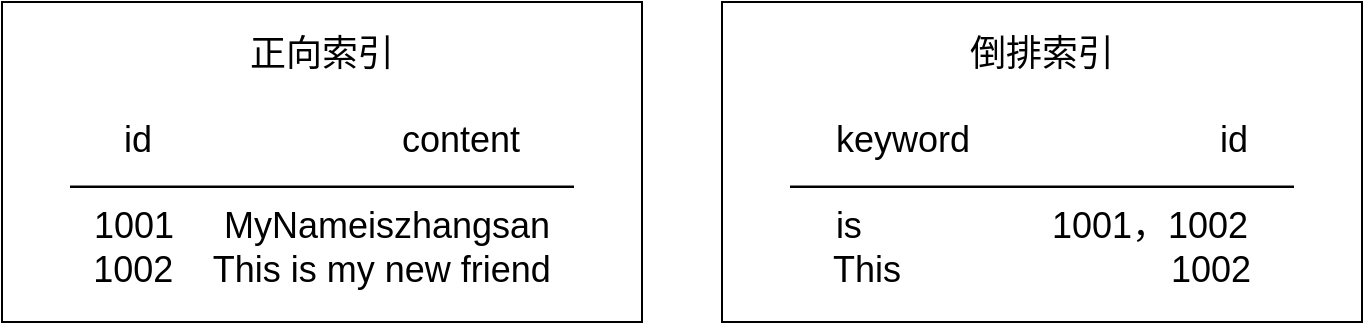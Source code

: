<mxfile version="21.0.6" type="github">
  <diagram name="第 1 页" id="ggSKdPNxCzflKMj0kCY3">
    <mxGraphModel dx="1034" dy="478" grid="1" gridSize="10" guides="1" tooltips="1" connect="1" arrows="1" fold="1" page="1" pageScale="1" pageWidth="827" pageHeight="1169" math="0" shadow="0">
      <root>
        <mxCell id="0" />
        <mxCell id="1" parent="0" />
        <mxCell id="hXpxBxxBCcp-H2kzStaJ-1" value="&lt;font style=&quot;font-size: 18px;&quot;&gt;正向索引&lt;br&gt;&lt;br&gt;id&amp;nbsp; &amp;nbsp; &amp;nbsp; &amp;nbsp; &amp;nbsp; &amp;nbsp; &amp;nbsp; &amp;nbsp; &amp;nbsp; &amp;nbsp; &amp;nbsp; &amp;nbsp; &amp;nbsp;content&lt;br&gt;——————————————&lt;br&gt;1001&amp;nbsp; &amp;nbsp; &amp;nbsp;MyNameiszhangsan&lt;br&gt;1002&amp;nbsp; &amp;nbsp; This is my new friend&lt;br&gt;&lt;/font&gt;" style="text;html=1;strokeColor=#000000;fillColor=none;align=center;verticalAlign=middle;whiteSpace=wrap;rounded=0;" vertex="1" parent="1">
          <mxGeometry x="40" y="110" width="320" height="160" as="geometry" />
        </mxCell>
        <mxCell id="hXpxBxxBCcp-H2kzStaJ-2" value="&lt;font style=&quot;font-size: 18px;&quot;&gt;倒排索引&lt;br&gt;&lt;br&gt;keyword&amp;nbsp; &amp;nbsp; &amp;nbsp; &amp;nbsp; &amp;nbsp; &amp;nbsp; &amp;nbsp; &amp;nbsp; &amp;nbsp; &amp;nbsp; &amp;nbsp; &amp;nbsp; &amp;nbsp;id&lt;br&gt;——————————————&lt;br&gt;is&amp;nbsp; &amp;nbsp; &amp;nbsp; &amp;nbsp; &amp;nbsp; &amp;nbsp; &amp;nbsp; &amp;nbsp; &amp;nbsp; &amp;nbsp;1001，1002&lt;br&gt;This&amp;nbsp; &amp;nbsp; &amp;nbsp; &amp;nbsp; &amp;nbsp; &amp;nbsp; &amp;nbsp; &amp;nbsp; &amp;nbsp; &amp;nbsp; &amp;nbsp; &amp;nbsp; &amp;nbsp; &amp;nbsp;1002&lt;br&gt;&lt;/font&gt;" style="text;html=1;strokeColor=#000000;fillColor=none;align=center;verticalAlign=middle;whiteSpace=wrap;rounded=0;" vertex="1" parent="1">
          <mxGeometry x="400" y="110" width="320" height="160" as="geometry" />
        </mxCell>
      </root>
    </mxGraphModel>
  </diagram>
</mxfile>
